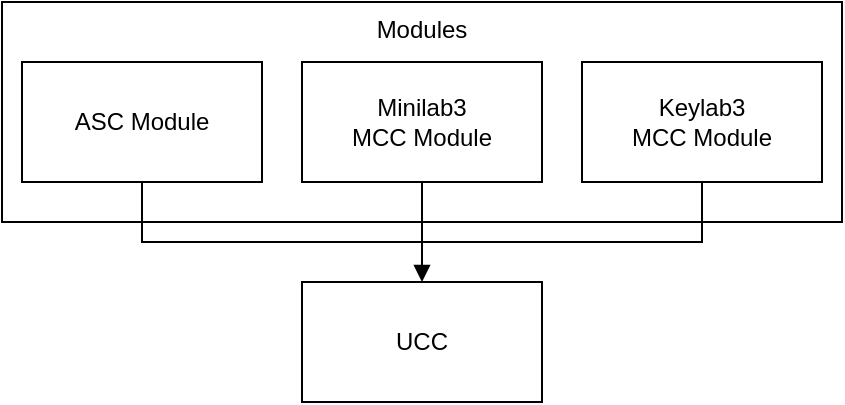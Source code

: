 <mxfile>
    <diagram id="Od4XKmsBK_Dkbbc7G0pN" name="Page-1">
        <mxGraphModel dx="541" dy="445" grid="1" gridSize="10" guides="1" tooltips="1" connect="1" arrows="1" fold="1" page="1" pageScale="1" pageWidth="850" pageHeight="1100" math="0" shadow="0">
            <root>
                <mxCell id="0"/>
                <mxCell id="1" parent="0"/>
                <mxCell id="7" value="Modules" style="whiteSpace=wrap;html=1;verticalAlign=top;" parent="1" vertex="1">
                    <mxGeometry x="100" y="80" width="420" height="110" as="geometry"/>
                </mxCell>
                <mxCell id="9" style="edgeStyle=none;html=1;endArrow=none;endFill=0;exitX=0.5;exitY=1;exitDx=0;exitDy=0;rounded=0;" parent="1" source="2" edge="1">
                    <mxGeometry relative="1" as="geometry">
                        <Array as="points">
                            <mxPoint x="170" y="200"/>
                            <mxPoint x="220" y="200"/>
                        </Array>
                        <mxPoint x="310" y="200" as="targetPoint"/>
                    </mxGeometry>
                </mxCell>
                <mxCell id="2" value="ASC Module" style="whiteSpace=wrap;html=1;" parent="1" vertex="1">
                    <mxGeometry x="110" y="110" width="120" height="60" as="geometry"/>
                </mxCell>
                <mxCell id="3" value="Minilab3 &lt;br&gt;MCC Module" style="whiteSpace=wrap;html=1;" parent="1" vertex="1">
                    <mxGeometry x="250" y="110" width="120" height="60" as="geometry"/>
                </mxCell>
                <mxCell id="4" value="UCC" style="whiteSpace=wrap;html=1;" parent="1" vertex="1">
                    <mxGeometry x="250" y="220" width="120" height="60" as="geometry"/>
                </mxCell>
                <mxCell id="12" style="edgeStyle=none;html=1;endArrow=block;endFill=1;exitX=0.5;exitY=1;exitDx=0;exitDy=0;entryX=0.5;entryY=0;entryDx=0;entryDy=0;rounded=0;" parent="1" source="3" target="4" edge="1">
                    <mxGeometry relative="1" as="geometry">
                        <mxPoint x="140" y="180" as="sourcePoint"/>
                        <mxPoint x="230" y="230" as="targetPoint"/>
                        <Array as="points">
                            <mxPoint x="310" y="200"/>
                        </Array>
                    </mxGeometry>
                </mxCell>
                <mxCell id="13" value="Keylab3 &lt;br&gt;MCC Module" style="whiteSpace=wrap;html=1;" vertex="1" parent="1">
                    <mxGeometry x="390" y="110" width="120" height="60" as="geometry"/>
                </mxCell>
                <mxCell id="14" style="edgeStyle=none;html=1;endArrow=none;endFill=0;exitX=0.5;exitY=1;exitDx=0;exitDy=0;rounded=0;" edge="1" parent="1" source="13">
                    <mxGeometry relative="1" as="geometry">
                        <Array as="points">
                            <mxPoint x="450" y="200"/>
                            <mxPoint x="310" y="200"/>
                        </Array>
                        <mxPoint x="180" y="180.0" as="sourcePoint"/>
                        <mxPoint x="290" y="200" as="targetPoint"/>
                    </mxGeometry>
                </mxCell>
            </root>
        </mxGraphModel>
    </diagram>
</mxfile>
